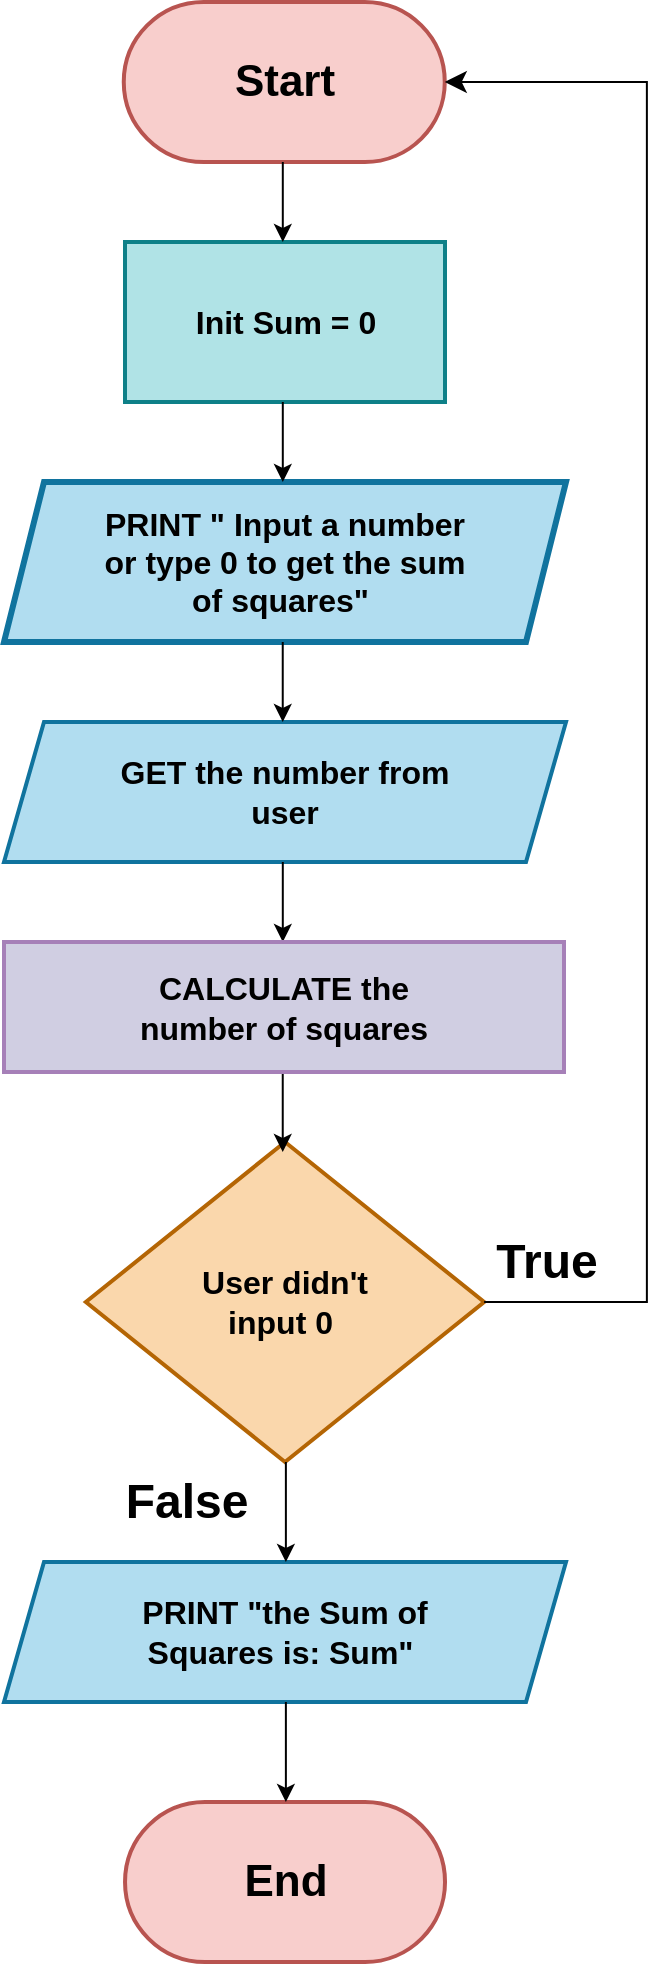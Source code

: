 <mxfile version="21.5.0" type="github">
  <diagram name="Page-1" id="x0CMTlLCIdHrDQVAaXd4">
    <mxGraphModel dx="850" dy="923" grid="1" gridSize="10" guides="1" tooltips="1" connect="1" arrows="1" fold="1" page="1" pageScale="1" pageWidth="827" pageHeight="1169" math="0" shadow="0">
      <root>
        <mxCell id="0" />
        <mxCell id="1" parent="0" />
        <mxCell id="ibbXePZIc7jMc6qT58Fc-1" value="Start" style="html=1;dashed=0;whiteSpace=wrap;shape=mxgraph.dfd.start;strokeWidth=2;fontSize=22;fontStyle=1;fillColor=#f8cecc;strokeColor=#b85450;" parent="1" vertex="1">
          <mxGeometry x="312.88" y="95" width="160.5" height="80" as="geometry" />
        </mxCell>
        <mxCell id="ibbXePZIc7jMc6qT58Fc-3" value="Init Sum = 0" style="rounded=0;whiteSpace=wrap;html=1;fontStyle=1;fontSize=16;strokeWidth=2;fillColor=#b0e3e6;strokeColor=#0e8088;fontColor=#000000;" parent="1" vertex="1">
          <mxGeometry x="313.5" y="215" width="160" height="80" as="geometry" />
        </mxCell>
        <mxCell id="ibbXePZIc7jMc6qT58Fc-6" value="End" style="html=1;dashed=0;whiteSpace=wrap;shape=mxgraph.dfd.start;strokeWidth=2;fontSize=22;fontStyle=1;fillColor=#f8cecc;strokeColor=#b85450;" parent="1" vertex="1">
          <mxGeometry x="313.51" y="995" width="160" height="80" as="geometry" />
        </mxCell>
        <mxCell id="ibbXePZIc7jMc6qT58Fc-7" value="User didn&#39;t input 0&amp;nbsp;" style="rhombus;whiteSpace=wrap;html=1;fillColor=#fad7ac;strokeColor=#b46504;strokeWidth=2;fontSize=16;spacingRight=50;spacingLeft=50;fontStyle=1" parent="1" vertex="1">
          <mxGeometry x="293.94" y="665" width="199.13" height="160" as="geometry" />
        </mxCell>
        <mxCell id="ibbXePZIc7jMc6qT58Fc-8" value="PRINT &quot; Input a number or type 0 to get the sum of squares&quot;&amp;nbsp;" style="shape=parallelogram;perimeter=parallelogramPerimeter;whiteSpace=wrap;html=1;fixedSize=1;fontSize=16;spacing=5;spacingRight=40;spacingLeft=40;fontStyle=1;fillColor=#b1ddf0;strokeColor=#10739E;strokeWidth=3;" parent="1" vertex="1">
          <mxGeometry x="253" y="335" width="281" height="80" as="geometry" />
        </mxCell>
        <mxCell id="ibbXePZIc7jMc6qT58Fc-9" value="GET the number from user" style="shape=parallelogram;perimeter=parallelogramPerimeter;whiteSpace=wrap;html=1;fixedSize=1;fontSize=16;spacing=5;spacingRight=50;spacingLeft=50;fontStyle=1;fillColor=#b1ddf0;strokeColor=#10739E;strokeWidth=2;" parent="1" vertex="1">
          <mxGeometry x="253" y="455" width="281" height="70" as="geometry" />
        </mxCell>
        <mxCell id="ibbXePZIc7jMc6qT58Fc-31" value="" style="endArrow=classic;html=1;rounded=0;" parent="1" edge="1">
          <mxGeometry width="50" height="50" relative="1" as="geometry">
            <mxPoint x="392.4" y="295" as="sourcePoint" />
            <mxPoint x="392.4" y="335" as="targetPoint" />
          </mxGeometry>
        </mxCell>
        <mxCell id="ibbXePZIc7jMc6qT58Fc-32" value="" style="endArrow=classic;html=1;rounded=0;" parent="1" edge="1">
          <mxGeometry width="50" height="50" relative="1" as="geometry">
            <mxPoint x="392.4" y="175" as="sourcePoint" />
            <mxPoint x="392.4" y="215" as="targetPoint" />
          </mxGeometry>
        </mxCell>
        <mxCell id="ibbXePZIc7jMc6qT58Fc-33" value="" style="endArrow=classic;html=1;rounded=0;" parent="1" edge="1">
          <mxGeometry width="50" height="50" relative="1" as="geometry">
            <mxPoint x="392.37" y="415" as="sourcePoint" />
            <mxPoint x="392.37" y="455" as="targetPoint" />
          </mxGeometry>
        </mxCell>
        <mxCell id="ibbXePZIc7jMc6qT58Fc-34" value="" style="endArrow=classic;html=1;rounded=0;" parent="1" edge="1">
          <mxGeometry width="50" height="50" relative="1" as="geometry">
            <mxPoint x="392.4" y="525" as="sourcePoint" />
            <mxPoint x="392.4" y="565" as="targetPoint" />
          </mxGeometry>
        </mxCell>
        <mxCell id="ibbXePZIc7jMc6qT58Fc-35" value="" style="endArrow=classic;html=1;rounded=0;" parent="1" edge="1">
          <mxGeometry width="50" height="50" relative="1" as="geometry">
            <mxPoint x="392.37" y="630" as="sourcePoint" />
            <mxPoint x="392.37" y="670" as="targetPoint" />
          </mxGeometry>
        </mxCell>
        <mxCell id="ibbXePZIc7jMc6qT58Fc-36" value="" style="edgeStyle=elbowEdgeStyle;elbow=horizontal;endArrow=classic;html=1;curved=0;rounded=0;endSize=8;startSize=8;entryX=1;entryY=0.5;entryDx=0;entryDy=0;entryPerimeter=0;exitX=1;exitY=0.5;exitDx=0;exitDy=0;" parent="1" source="ibbXePZIc7jMc6qT58Fc-7" target="ibbXePZIc7jMc6qT58Fc-1" edge="1">
          <mxGeometry width="50" height="50" relative="1" as="geometry">
            <mxPoint x="473.5" y="844" as="sourcePoint" />
            <mxPoint x="473.38" y="175.0" as="targetPoint" />
            <Array as="points">
              <mxPoint x="574.44" y="464" />
            </Array>
          </mxGeometry>
        </mxCell>
        <mxCell id="ibbXePZIc7jMc6qT58Fc-38" value="True" style="text;strokeColor=none;fillColor=none;html=1;fontSize=24;fontStyle=1;verticalAlign=middle;align=center;" parent="1" vertex="1">
          <mxGeometry x="473.5" y="705" width="100" height="40" as="geometry" />
        </mxCell>
        <mxCell id="ibbXePZIc7jMc6qT58Fc-39" value="False" style="text;strokeColor=none;fillColor=none;html=1;fontSize=24;fontStyle=1;verticalAlign=middle;align=center;" parent="1" vertex="1">
          <mxGeometry x="293.94" y="825" width="100" height="40" as="geometry" />
        </mxCell>
        <mxCell id="ibbXePZIc7jMc6qT58Fc-40" value="PRINT &quot;the Sum of Squares is: Sum&quot;&amp;nbsp;" style="shape=parallelogram;perimeter=parallelogramPerimeter;whiteSpace=wrap;html=1;fixedSize=1;fontSize=16;spacing=5;spacingRight=50;spacingLeft=50;fontStyle=1;fillColor=#b1ddf0;strokeColor=#10739e;strokeWidth=2;" parent="1" vertex="1">
          <mxGeometry x="253" y="875" width="281" height="70" as="geometry" />
        </mxCell>
        <mxCell id="ibbXePZIc7jMc6qT58Fc-41" value="" style="endArrow=classic;html=1;rounded=0;" parent="1" edge="1">
          <mxGeometry width="50" height="50" relative="1" as="geometry">
            <mxPoint x="393.94" y="825" as="sourcePoint" />
            <mxPoint x="393.94" y="875" as="targetPoint" />
          </mxGeometry>
        </mxCell>
        <mxCell id="ibbXePZIc7jMc6qT58Fc-42" value="" style="endArrow=classic;html=1;rounded=0;" parent="1" edge="1">
          <mxGeometry width="50" height="50" relative="1" as="geometry">
            <mxPoint x="393.94" y="945" as="sourcePoint" />
            <mxPoint x="393.94" y="995" as="targetPoint" />
          </mxGeometry>
        </mxCell>
        <mxCell id="ibbXePZIc7jMc6qT58Fc-43" value="CALCULATE the number of squares" style="rounded=0;whiteSpace=wrap;html=1;fillColor=#d0cee2;strokeColor=#A680B8;strokeWidth=2;fontSize=16;fontStyle=1;spacingRight=50;spacingLeft=50;" parent="1" vertex="1">
          <mxGeometry x="253" y="565" width="280" height="65" as="geometry" />
        </mxCell>
      </root>
    </mxGraphModel>
  </diagram>
</mxfile>
